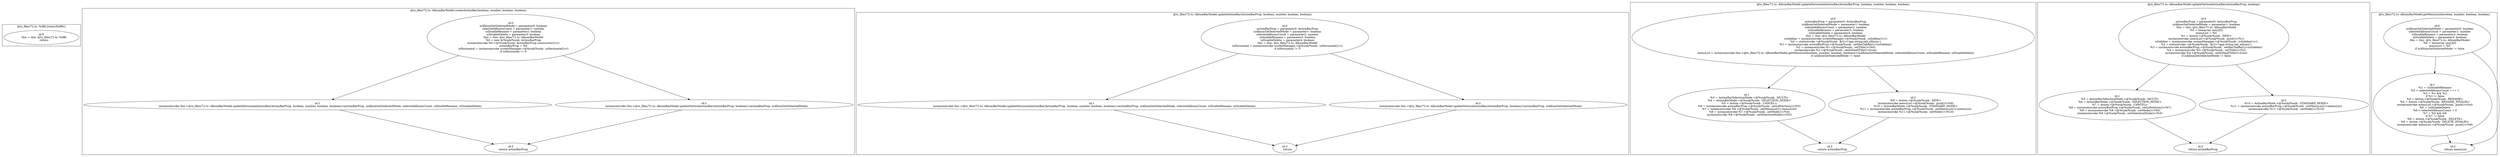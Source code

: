 digraph "72.ts" {
subgraph "cluster_@ts_files/72.ts: %dflt.[static]%dflt()" {
  label="@ts_files/72.ts: %dflt.[static]%dflt()";
  Node33250 [label="id:0
      this = this: @ts_files/72.ts: %dflt
      return"];
}
subgraph "cluster_@ts_files/72.ts: AlbumBarModel.createActionBar(boolean, number, boolean, boolean)" {
  label="@ts_files/72.ts: AlbumBarModel.createActionBar(boolean, number, boolean, boolean)";
  Node74340 [label="id:0
      isAlbumSetSelectedMode = parameter0: boolean
      selectedAlbumsCount = parameter1: number
      isDisableRename = parameter2: boolean
      isDisableDelete = parameter3: boolean
      this = this: @ts_files/72.ts: AlbumBarModel
      %0 = new @%unk/%unk: ActionBarProp
      instanceinvoke %0.<@%unk/%unk: ActionBarProp.constructor()>()
      actionBarProp = %0
      isHorizontal = instanceinvoke screenManager.<@%unk/%unk: .isHorizontal()>()
      if isHorizontal != 0"];
  Node74341 [label="id:1
      instanceinvoke this.<@ts_files/72.ts: AlbumBarModel.updateHorizontalActionBar(ActionBarProp, boolean, number, boolean, boolean)>(actionBarProp, isAlbumSetSelectedMode, selectedAlbumsCount, isDisableRename, isDisableDelete)"];
  Node74342 [label="id:2
      instanceinvoke this.<@ts_files/72.ts: AlbumBarModel.updateVerticalActionBar(ActionBarProp, boolean)>(actionBarProp, isAlbumSetSelectedMode)"];
  Node74343 [label="id:3
      return actionBarProp"];
  Node74340 -> Node74341;
  Node74340 -> Node74342;
  Node74341 -> Node74343;
  Node74342 -> Node74343;
}
subgraph "cluster_@ts_files/72.ts: AlbumBarModel.updateActionBar(ActionBarProp, boolean, number, boolean, boolean)" {
  label="@ts_files/72.ts: AlbumBarModel.updateActionBar(ActionBarProp, boolean, number, boolean, boolean)";
  Node88250 [label="id:0
      actionBarProp = parameter0: ActionBarProp
      isAlbumSetSelectedMode = parameter1: boolean
      selectedAlbumsCount = parameter2: number
      isDisableRename = parameter3: boolean
      isDisableDelete = parameter4: boolean
      this = this: @ts_files/72.ts: AlbumBarModel
      isHorizontal = instanceinvoke screenManager.<@%unk/%unk: .isHorizontal()>()
      if isHorizontal != 0"];
  Node88251 [label="id:1
      instanceinvoke this.<@ts_files/72.ts: AlbumBarModel.updateHorizontalActionBar(ActionBarProp, boolean, number, boolean, boolean)>(actionBarProp, isAlbumSetSelectedMode, selectedAlbumsCount, isDisableRename, isDisableDelete)"];
  Node88252 [label="id:2
      instanceinvoke this.<@ts_files/72.ts: AlbumBarModel.updateVerticalActionBar(ActionBarProp, boolean)>(actionBarProp, isAlbumSetSelectedMode)"];
  Node88253 [label="id:3
      return"];
  Node88250 -> Node88251;
  Node88250 -> Node88252;
  Node88251 -> Node88253;
  Node88252 -> Node88253;
}
subgraph "cluster_@ts_files/72.ts: AlbumBarModel.updateHorizontalActionBar(ActionBarProp, boolean, number, boolean, boolean)" {
  label="@ts_files/72.ts: AlbumBarModel.updateHorizontalActionBar(ActionBarProp, boolean, number, boolean, boolean)";
  Node98910 [label="id:0
      actionBarProp = parameter0: ActionBarProp
      isAlbumSetSelectedMode = parameter1: boolean
      selectedAlbumsCount = parameter2: number
      isDisableRename = parameter3: boolean
      isDisableDelete = parameter4: boolean
      this = this: @ts_files/72.ts: AlbumBarModel
      isSidebar = instanceinvoke screenManager.<@%unk/%unk: .isSidebar()>()
      %0 = staticinvoke <@%unk/%unk: .$r()>('app.string.tab_albums')
      %1 = instanceinvoke actionBarProp.<@%unk/%unk: .setHasTabBar()>(isSidebar)
      %2 = instanceinvoke %1.<@%unk/%unk: .setTitle()>(%0)
      instanceinvoke %2.<@%unk/%unk: .setIsHeadTitle()>(true)
      menuList = instanceinvoke this.<@ts_files/72.ts: AlbumBarModel.getMenuList(boolean, number, boolean, boolean)>(isAlbumSetSelectedMode, selectedAlbumsCount, isDisableRename, isDisableDelete)
      if isAlbumSetSelectedMode != false"];
  Node98911 [label="id:1
      %3 = ActionBarSelectionMode.<@%unk/%unk: .MULTI>
      %4 = ActionBarMode.<@%unk/%unk: .SELECTION_MODE>
      %5 = Action.<@%unk/%unk: .CANCEL>
      %6 = instanceinvoke actionBarProp.<@%unk/%unk: .setLeftAction()>(%5)
      %7 = instanceinvoke %6.<@%unk/%unk: .setMenuList()>(menuList)
      %8 = instanceinvoke %7.<@%unk/%unk: .setMode()>(%4)
      instanceinvoke %8.<@%unk/%unk: .setSelectionMode()>(%3)"];
  Node98912 [label="id:2
      %9 = Action.<@%unk/%unk: .NEW>
      instanceinvoke menuList.<@%unk/%unk: .push()>(%9)
      %10 = ActionBarMode.<@%unk/%unk: .STANDARD_MODE>
      %11 = instanceinvoke actionBarProp.<@%unk/%unk: .setMenuList()>(menuList)
      instanceinvoke %11.<@%unk/%unk: .setMode()>(%10)"];
  Node98913 [label="id:3
      return actionBarProp"];
  Node98910 -> Node98911;
  Node98910 -> Node98912;
  Node98911 -> Node98913;
  Node98912 -> Node98913;
}
subgraph "cluster_@ts_files/72.ts: AlbumBarModel.updateVerticalActionBar(ActionBarProp, boolean)" {
  label="@ts_files/72.ts: AlbumBarModel.updateVerticalActionBar(ActionBarProp, boolean)";
  Node73020 [label="id:0
      actionBarProp = parameter0: ActionBarProp
      isAlbumSetSelectedMode = parameter1: boolean
      this = this: @ts_files/72.ts: AlbumBarModel
      %0 = newarray (any)[0]
      menuList = %0
      %1 = Action.<@%unk/%unk: .NEW>
      instanceinvoke menuList.<@%unk/%unk: .push()>(%1)
      isSidebar = instanceinvoke screenManager.<@%unk/%unk: .isSidebar()>()
      %2 = staticinvoke <@%unk/%unk: .$r()>('app.string.tab_albums')
      %3 = instanceinvoke actionBarProp.<@%unk/%unk: .setHasTabBar()>(isSidebar)
      %4 = instanceinvoke %3.<@%unk/%unk: .setTitle()>(%2)
      instanceinvoke %4.<@%unk/%unk: .setIsHeadTitle()>(true)
      if isAlbumSetSelectedMode != false"];
  Node73021 [label="id:1
      %5 = ActionBarSelectionMode.<@%unk/%unk: .MULTI>
      %6 = ActionBarMode.<@%unk/%unk: .SELECTION_MODE>
      %7 = Action.<@%unk/%unk: .CANCEL>
      %8 = instanceinvoke actionBarProp.<@%unk/%unk: .setLeftAction()>(%7)
      %9 = instanceinvoke %8.<@%unk/%unk: .setMode()>(%6)
      instanceinvoke %9.<@%unk/%unk: .setSelectionMode()>(%5)"];
  Node73022 [label="id:2
      %10 = ActionBarMode.<@%unk/%unk: .STANDARD_MODE>
      %11 = instanceinvoke actionBarProp.<@%unk/%unk: .setMenuList()>(menuList)
      instanceinvoke %11.<@%unk/%unk: .setMode()>(%10)"];
  Node73023 [label="id:3
      return actionBarProp"];
  Node73020 -> Node73021;
  Node73020 -> Node73022;
  Node73021 -> Node73023;
  Node73022 -> Node73023;
}
subgraph "cluster_@ts_files/72.ts: AlbumBarModel.getMenuList(boolean, number, boolean, boolean)" {
  label="@ts_files/72.ts: AlbumBarModel.getMenuList(boolean, number, boolean, boolean)";
  Node70600 [label="id:0
      isAlbumSetSelectedMode = parameter0: boolean
      selectedAlbumsCount = parameter1: number
      isDisableRename = parameter2: boolean
      isDisableDelete = parameter3: boolean
      this = this: @ts_files/72.ts: AlbumBarModel
      %0 = newarray (any)[0]
      menuList = %0
      if isAlbumSetSelectedMode != false"];
  Node70601 [label="id:1
      %1 = !isDisableRename
      %2 = selectedAlbumsCount === 1
      %3 = %1 && %2
      if %3 != false
      %4 = Action.<@%unk/%unk: .RENAME>
      %4 = Action.<@%unk/%unk: .RENAME_INVALID>
      instanceinvoke menuList.<@%unk/%unk: .push()>(%4)
      %5 = !isDisableDelete
      %6 = selectedAlbumsCount > 0
      %7 = %5 && %6
      if %7 != false
      %8 = Action.<@%unk/%unk: .DELETE>
      %8 = Action.<@%unk/%unk: .DELETE_INVALID>
      instanceinvoke menuList.<@%unk/%unk: .push()>(%8)"];
  Node70602 [label="id:2
      return menuList"];
  Node70600 -> Node70601;
  Node70600 -> Node70602;
  Node70601 -> Node70602;
}
}

